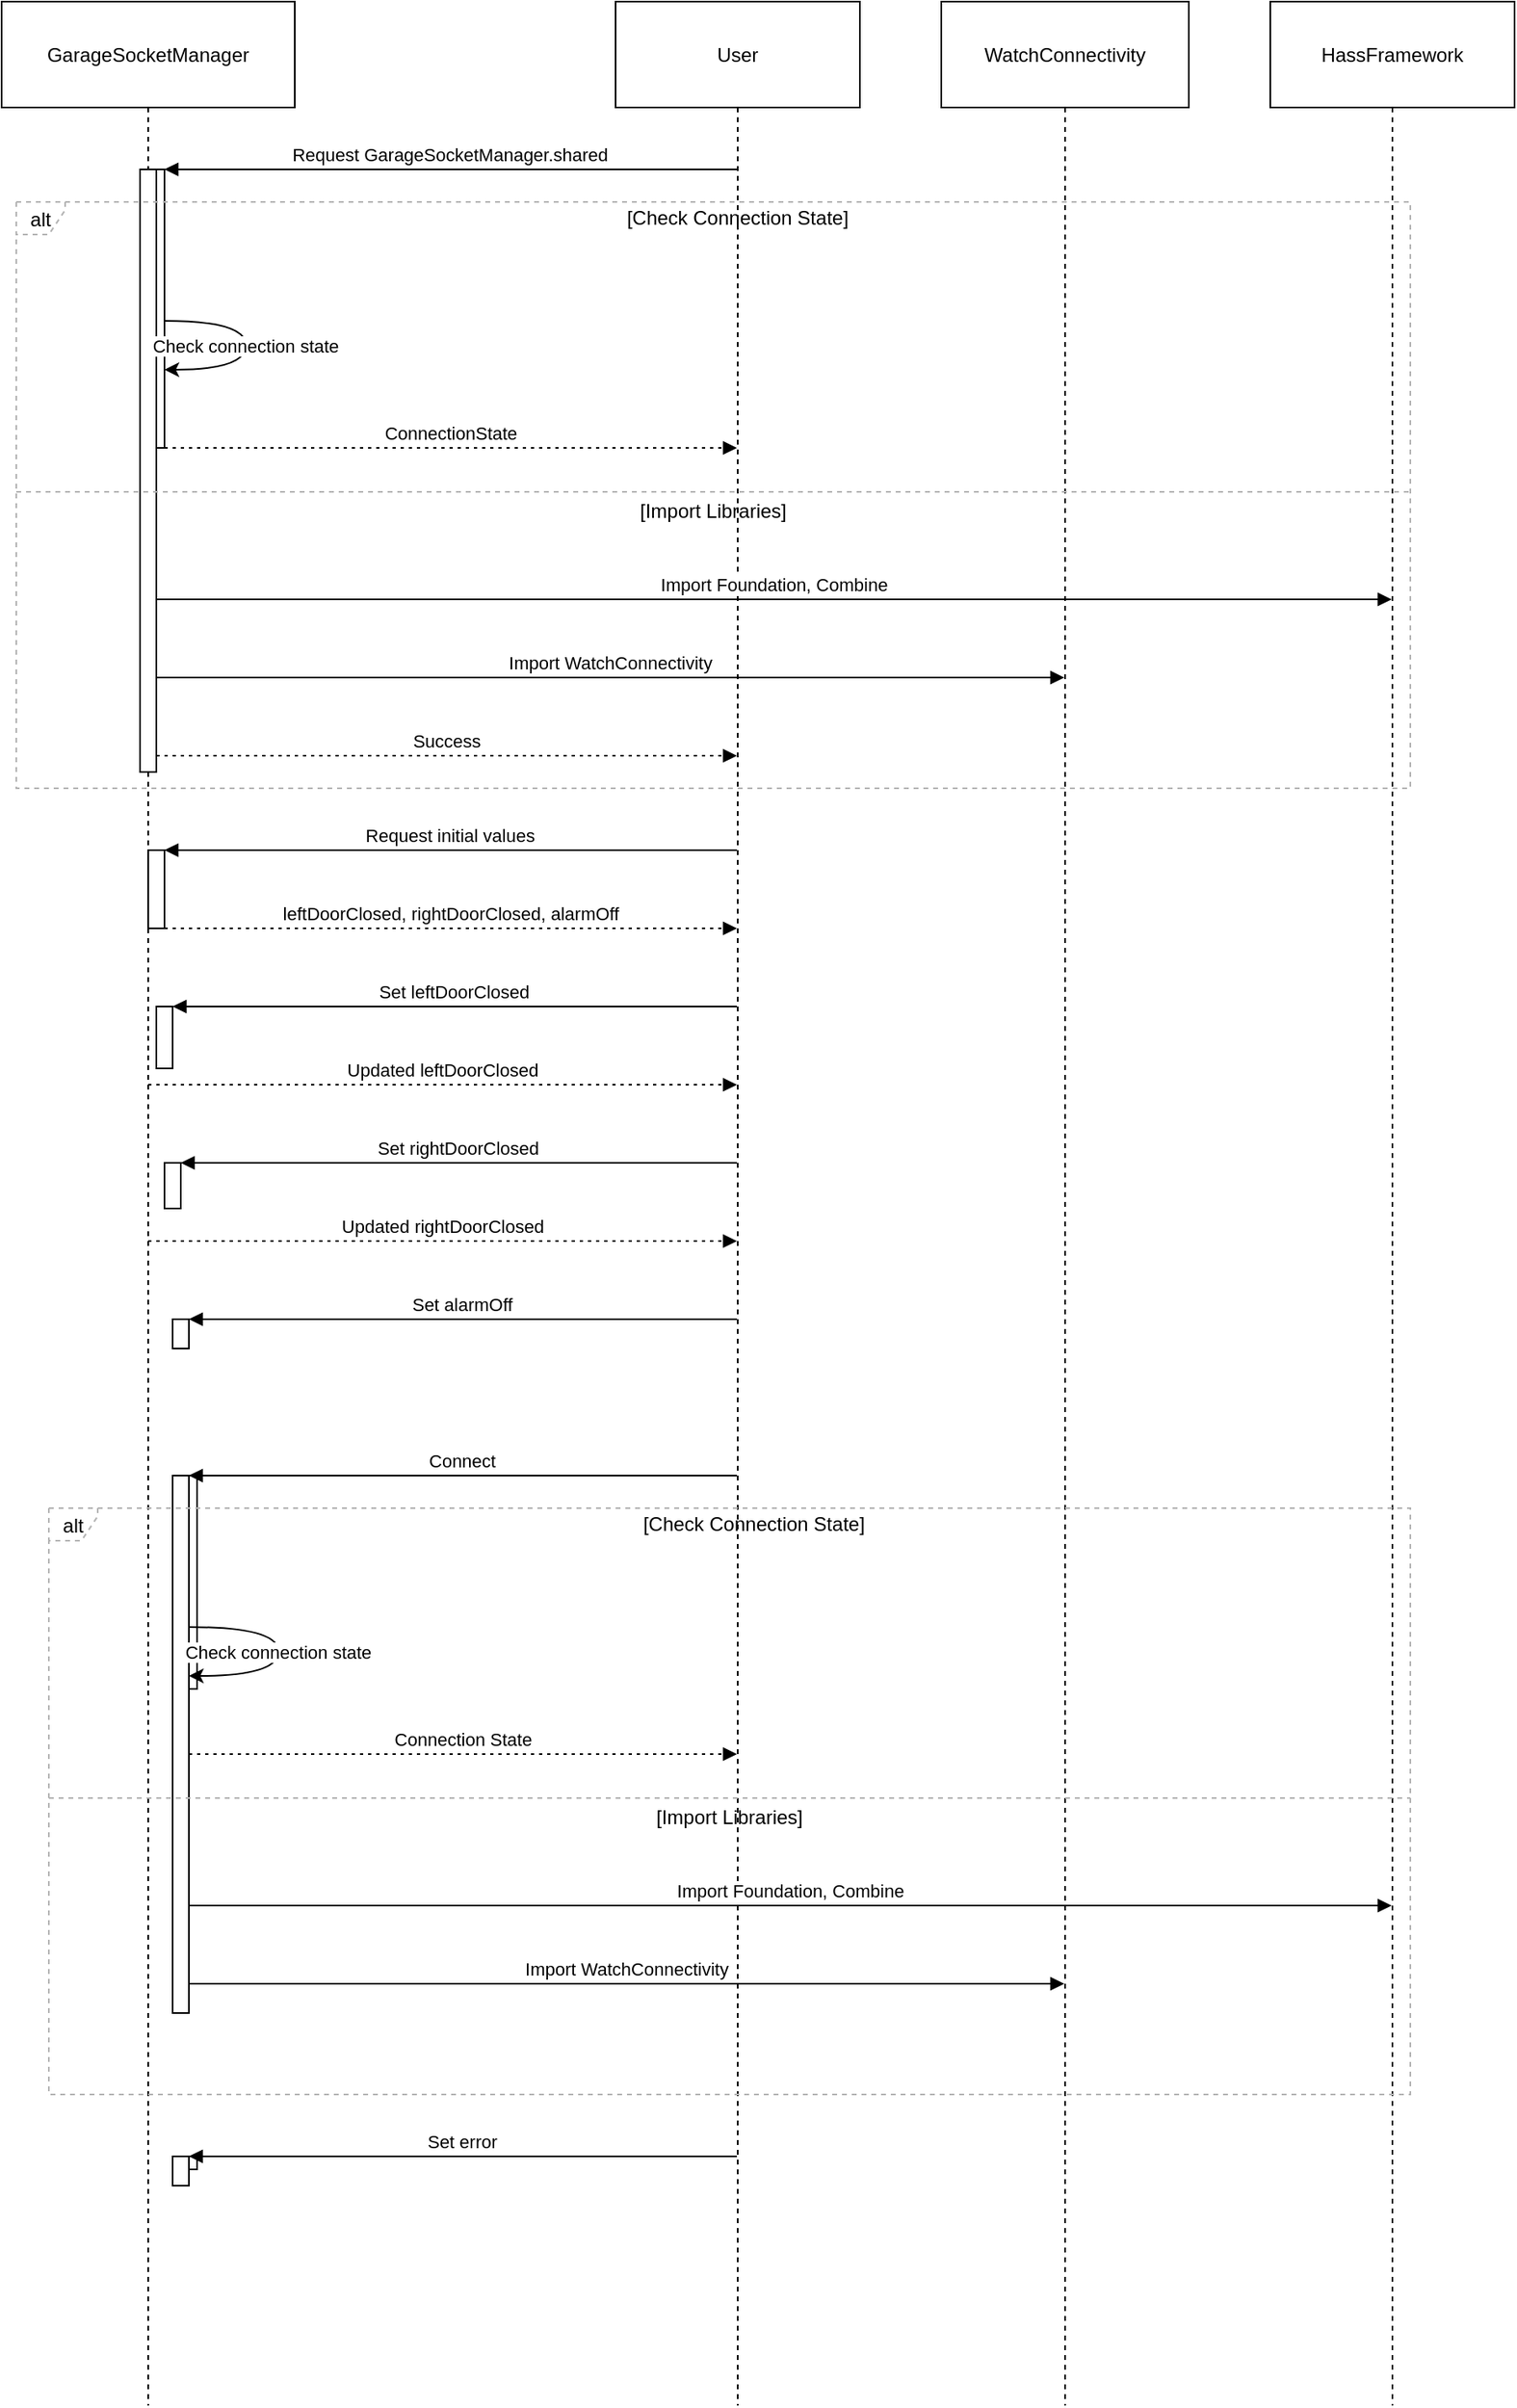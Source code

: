 <mxfile version="22.1.16" type="github">
  <diagram name="Page-1" id="GJYkF7m3FggojSkFmTZb">
    <mxGraphModel>
      <root>
        <mxCell id="0" />
        <mxCell id="1" parent="0" />
        <mxCell id="2" value="GarageSocketManager" style="shape=umlLifeline;perimeter=lifelinePerimeter;whiteSpace=wrap;container=1;dropTarget=0;collapsible=0;recursiveResize=0;outlineConnect=0;portConstraint=eastwest;newEdgeStyle={&quot;edgeStyle&quot;:&quot;elbowEdgeStyle&quot;,&quot;elbow&quot;:&quot;vertical&quot;,&quot;curved&quot;:0,&quot;rounded&quot;:0};size=65;" vertex="1" parent="1">
          <mxGeometry width="180" height="1476" as="geometry" />
        </mxCell>
        <mxCell id="6" value="" style="points=[];perimeter=orthogonalPerimeter;outlineConnect=0;targetShapes=umlLifeline;portConstraint=eastwest;newEdgeStyle={&quot;edgeStyle&quot;:&quot;elbowEdgeStyle&quot;,&quot;elbow&quot;:&quot;vertical&quot;,&quot;curved&quot;:0,&quot;rounded&quot;:0}" vertex="1" parent="2">
          <mxGeometry x="90" y="103" width="10" height="171" as="geometry" />
        </mxCell>
        <mxCell id="7" value="" style="points=[];perimeter=orthogonalPerimeter;outlineConnect=0;targetShapes=umlLifeline;portConstraint=eastwest;newEdgeStyle={&quot;edgeStyle&quot;:&quot;elbowEdgeStyle&quot;,&quot;elbow&quot;:&quot;vertical&quot;,&quot;curved&quot;:0,&quot;rounded&quot;:0}" vertex="1" parent="2">
          <mxGeometry x="85" y="103" width="10" height="370" as="geometry" />
        </mxCell>
        <mxCell id="8" value="" style="points=[];perimeter=orthogonalPerimeter;outlineConnect=0;targetShapes=umlLifeline;portConstraint=eastwest;newEdgeStyle={&quot;edgeStyle&quot;:&quot;elbowEdgeStyle&quot;,&quot;elbow&quot;:&quot;vertical&quot;,&quot;curved&quot;:0,&quot;rounded&quot;:0}" vertex="1" parent="2">
          <mxGeometry x="90" y="521" width="10" height="48" as="geometry" />
        </mxCell>
        <mxCell id="9" value="" style="points=[];perimeter=orthogonalPerimeter;outlineConnect=0;targetShapes=umlLifeline;portConstraint=eastwest;newEdgeStyle={&quot;edgeStyle&quot;:&quot;elbowEdgeStyle&quot;,&quot;elbow&quot;:&quot;vertical&quot;,&quot;curved&quot;:0,&quot;rounded&quot;:0}" vertex="1" parent="2">
          <mxGeometry x="95" y="617" width="10" height="38" as="geometry" />
        </mxCell>
        <mxCell id="10" value="" style="points=[];perimeter=orthogonalPerimeter;outlineConnect=0;targetShapes=umlLifeline;portConstraint=eastwest;newEdgeStyle={&quot;edgeStyle&quot;:&quot;elbowEdgeStyle&quot;,&quot;elbow&quot;:&quot;vertical&quot;,&quot;curved&quot;:0,&quot;rounded&quot;:0}" vertex="1" parent="2">
          <mxGeometry x="100" y="713" width="10" height="28" as="geometry" />
        </mxCell>
        <mxCell id="11" value="" style="points=[];perimeter=orthogonalPerimeter;outlineConnect=0;targetShapes=umlLifeline;portConstraint=eastwest;newEdgeStyle={&quot;edgeStyle&quot;:&quot;elbowEdgeStyle&quot;,&quot;elbow&quot;:&quot;vertical&quot;,&quot;curved&quot;:0,&quot;rounded&quot;:0}" vertex="1" parent="2">
          <mxGeometry x="105" y="809" width="10" height="18" as="geometry" />
        </mxCell>
        <mxCell id="12" value="" style="points=[];perimeter=orthogonalPerimeter;outlineConnect=0;targetShapes=umlLifeline;portConstraint=eastwest;newEdgeStyle={&quot;edgeStyle&quot;:&quot;elbowEdgeStyle&quot;,&quot;elbow&quot;:&quot;vertical&quot;,&quot;curved&quot;:0,&quot;rounded&quot;:0}" vertex="1" parent="2">
          <mxGeometry x="110" y="905" width="10" height="131" as="geometry" />
        </mxCell>
        <mxCell id="13" value="" style="points=[];perimeter=orthogonalPerimeter;outlineConnect=0;targetShapes=umlLifeline;portConstraint=eastwest;newEdgeStyle={&quot;edgeStyle&quot;:&quot;elbowEdgeStyle&quot;,&quot;elbow&quot;:&quot;vertical&quot;,&quot;curved&quot;:0,&quot;rounded&quot;:0}" vertex="1" parent="2">
          <mxGeometry x="105" y="905" width="10" height="330" as="geometry" />
        </mxCell>
        <mxCell id="14" value="" style="points=[];perimeter=orthogonalPerimeter;outlineConnect=0;targetShapes=umlLifeline;portConstraint=eastwest;newEdgeStyle={&quot;edgeStyle&quot;:&quot;elbowEdgeStyle&quot;,&quot;elbow&quot;:&quot;vertical&quot;,&quot;curved&quot;:0,&quot;rounded&quot;:0}" vertex="1" parent="2">
          <mxGeometry x="110" y="1323" width="10" height="8" as="geometry" />
        </mxCell>
        <mxCell id="15" value="" style="points=[];perimeter=orthogonalPerimeter;outlineConnect=0;targetShapes=umlLifeline;portConstraint=eastwest;newEdgeStyle={&quot;edgeStyle&quot;:&quot;elbowEdgeStyle&quot;,&quot;elbow&quot;:&quot;vertical&quot;,&quot;curved&quot;:0,&quot;rounded&quot;:0}" vertex="1" parent="2">
          <mxGeometry x="105" y="1323" width="10" height="18" as="geometry" />
        </mxCell>
        <mxCell id="3" value="User" style="shape=umlLifeline;perimeter=lifelinePerimeter;whiteSpace=wrap;container=1;dropTarget=0;collapsible=0;recursiveResize=0;outlineConnect=0;portConstraint=eastwest;newEdgeStyle={&quot;edgeStyle&quot;:&quot;elbowEdgeStyle&quot;,&quot;elbow&quot;:&quot;vertical&quot;,&quot;curved&quot;:0,&quot;rounded&quot;:0};size=65;" vertex="1" parent="1">
          <mxGeometry x="377" width="150" height="1476" as="geometry" />
        </mxCell>
        <mxCell id="4" value="WatchConnectivity" style="shape=umlLifeline;perimeter=lifelinePerimeter;whiteSpace=wrap;container=1;dropTarget=0;collapsible=0;recursiveResize=0;outlineConnect=0;portConstraint=eastwest;newEdgeStyle={&quot;edgeStyle&quot;:&quot;elbowEdgeStyle&quot;,&quot;elbow&quot;:&quot;vertical&quot;,&quot;curved&quot;:0,&quot;rounded&quot;:0};size=65;" vertex="1" parent="1">
          <mxGeometry x="577" width="152" height="1476" as="geometry" />
        </mxCell>
        <mxCell id="5" value="HassFramework" style="shape=umlLifeline;perimeter=lifelinePerimeter;whiteSpace=wrap;container=1;dropTarget=0;collapsible=0;recursiveResize=0;outlineConnect=0;portConstraint=eastwest;newEdgeStyle={&quot;edgeStyle&quot;:&quot;elbowEdgeStyle&quot;,&quot;elbow&quot;:&quot;vertical&quot;,&quot;curved&quot;:0,&quot;rounded&quot;:0};size=65;" vertex="1" parent="1">
          <mxGeometry x="779" width="150" height="1476" as="geometry" />
        </mxCell>
        <mxCell id="16" value="alt" style="shape=umlFrame;dashed=1;pointerEvents=0;dropTarget=0;strokeColor=#B3B3B3;height=20;width=30" vertex="1" parent="1">
          <mxGeometry x="9" y="123" width="856" height="360" as="geometry" />
        </mxCell>
        <mxCell id="17" value="[Check Connection State]" style="text;strokeColor=none;fillColor=none;align=center;verticalAlign=middle;whiteSpace=wrap;" vertex="1" parent="16">
          <mxGeometry x="30" width="826" height="20" as="geometry" />
        </mxCell>
        <mxCell id="18" value="[Import Libraries]" style="shape=line;dashed=1;whiteSpace=wrap;verticalAlign=top;labelPosition=center;verticalLabelPosition=middle;align=center;strokeColor=#B3B3B3;" vertex="1" parent="16">
          <mxGeometry y="176" width="856" height="4" as="geometry" />
        </mxCell>
        <mxCell id="19" value="alt" style="shape=umlFrame;dashed=1;pointerEvents=0;dropTarget=0;strokeColor=#B3B3B3;height=20;width=30" vertex="1" parent="1">
          <mxGeometry x="29" y="925" width="836" height="360" as="geometry" />
        </mxCell>
        <mxCell id="20" value="[Check Connection State]" style="text;strokeColor=none;fillColor=none;align=center;verticalAlign=middle;whiteSpace=wrap;" vertex="1" parent="19">
          <mxGeometry x="30" width="806" height="20" as="geometry" />
        </mxCell>
        <mxCell id="21" value="[Import Libraries]" style="shape=line;dashed=1;whiteSpace=wrap;verticalAlign=top;labelPosition=center;verticalLabelPosition=middle;align=center;strokeColor=#B3B3B3;" vertex="1" parent="19">
          <mxGeometry y="176" width="836" height="4" as="geometry" />
        </mxCell>
        <mxCell id="22" value="Request GarageSocketManager.shared" style="verticalAlign=bottom;endArrow=block;edgeStyle=elbowEdgeStyle;elbow=vertical;curved=0;rounded=0;" edge="1" parent="1" source="3" target="6">
          <mxGeometry relative="1" as="geometry">
            <Array as="points">
              <mxPoint x="281" y="103" />
            </Array>
          </mxGeometry>
        </mxCell>
        <mxCell id="23" value="Check connection state" style="curved=1;" edge="1" parent="1" source="6" target="6">
          <mxGeometry relative="1" as="geometry">
            <Array as="points">
              <mxPoint x="150" y="196" />
              <mxPoint x="150" y="226" />
            </Array>
          </mxGeometry>
        </mxCell>
        <mxCell id="24" value="ConnectionState" style="verticalAlign=bottom;endArrow=block;edgeStyle=elbowEdgeStyle;elbow=vertical;curved=0;rounded=0;dashed=1;dashPattern=2 3;" edge="1" parent="1" source="6" target="3">
          <mxGeometry relative="1" as="geometry">
            <Array as="points">
              <mxPoint x="286" y="274" />
            </Array>
          </mxGeometry>
        </mxCell>
        <mxCell id="25" value="Import Foundation, Combine" style="verticalAlign=bottom;endArrow=block;edgeStyle=elbowEdgeStyle;elbow=vertical;curved=0;rounded=0;" edge="1" parent="1" source="7" target="5">
          <mxGeometry relative="1" as="geometry">
            <Array as="points">
              <mxPoint x="485" y="367" />
            </Array>
          </mxGeometry>
        </mxCell>
        <mxCell id="26" value="Import WatchConnectivity" style="verticalAlign=bottom;endArrow=block;edgeStyle=elbowEdgeStyle;elbow=vertical;curved=0;rounded=0;" edge="1" parent="1" source="7" target="4">
          <mxGeometry relative="1" as="geometry">
            <Array as="points">
              <mxPoint x="384" y="415" />
            </Array>
          </mxGeometry>
        </mxCell>
        <mxCell id="27" value="Success" style="verticalAlign=bottom;endArrow=block;edgeStyle=elbowEdgeStyle;elbow=vertical;curved=0;rounded=0;dashed=1;dashPattern=2 3;" edge="1" parent="1" source="7" target="3">
          <mxGeometry relative="1" as="geometry">
            <Array as="points">
              <mxPoint x="284" y="463" />
            </Array>
          </mxGeometry>
        </mxCell>
        <mxCell id="28" value="Request initial values" style="verticalAlign=bottom;endArrow=block;edgeStyle=elbowEdgeStyle;elbow=vertical;curved=0;rounded=0;" edge="1" parent="1" source="3" target="8">
          <mxGeometry relative="1" as="geometry">
            <Array as="points">
              <mxPoint x="281" y="521" />
            </Array>
          </mxGeometry>
        </mxCell>
        <mxCell id="29" value="leftDoorClosed, rightDoorClosed, alarmOff" style="verticalAlign=bottom;endArrow=block;edgeStyle=elbowEdgeStyle;elbow=vertical;curved=0;rounded=0;dashed=1;dashPattern=2 3;" edge="1" parent="1" source="8" target="3">
          <mxGeometry relative="1" as="geometry">
            <Array as="points">
              <mxPoint x="286" y="569" />
            </Array>
          </mxGeometry>
        </mxCell>
        <mxCell id="30" value="Set leftDoorClosed" style="verticalAlign=bottom;endArrow=block;edgeStyle=elbowEdgeStyle;elbow=vertical;curved=0;rounded=0;" edge="1" parent="1" source="3" target="9">
          <mxGeometry relative="1" as="geometry">
            <Array as="points">
              <mxPoint x="284" y="617" />
            </Array>
          </mxGeometry>
        </mxCell>
        <mxCell id="31" value="Updated leftDoorClosed" style="verticalAlign=bottom;endArrow=block;edgeStyle=elbowEdgeStyle;elbow=vertical;curved=0;rounded=0;dashed=1;dashPattern=2 3;" edge="1" parent="1" source="2" target="3">
          <mxGeometry relative="1" as="geometry">
            <Array as="points">
              <mxPoint x="289" y="665" />
            </Array>
          </mxGeometry>
        </mxCell>
        <mxCell id="32" value="Set rightDoorClosed" style="verticalAlign=bottom;endArrow=block;edgeStyle=elbowEdgeStyle;elbow=vertical;curved=0;rounded=0;" edge="1" parent="1" source="3" target="10">
          <mxGeometry relative="1" as="geometry">
            <Array as="points">
              <mxPoint x="286" y="713" />
            </Array>
          </mxGeometry>
        </mxCell>
        <mxCell id="33" value="Updated rightDoorClosed" style="verticalAlign=bottom;endArrow=block;edgeStyle=elbowEdgeStyle;elbow=vertical;curved=0;rounded=0;dashed=1;dashPattern=2 3;" edge="1" parent="1" source="2" target="3">
          <mxGeometry relative="1" as="geometry">
            <Array as="points">
              <mxPoint x="291" y="761" />
            </Array>
          </mxGeometry>
        </mxCell>
        <mxCell id="34" value="Set alarmOff" style="verticalAlign=bottom;endArrow=block;edgeStyle=elbowEdgeStyle;elbow=vertical;curved=0;rounded=0;" edge="1" parent="1" source="3" target="11">
          <mxGeometry relative="1" as="geometry">
            <Array as="points">
              <mxPoint x="289" y="809" />
            </Array>
          </mxGeometry>
        </mxCell>
        <mxCell id="35" value="Updated alarmOff" style="verticalAlign=bottom;endArrow=block;edgeStyle=elbowEdgeStyle;elbow=vertical;curved=0;rounded=0;dashed=1;dashPattern=2 3;" edge="1" parent="1" target="3">
          <mxGeometry relative="1" as="geometry">
            <Array as="points">
              <mxPoint x="294" y="857" />
            </Array>
          </mxGeometry>
        </mxCell>
        <mxCell id="36" value="Connect" style="verticalAlign=bottom;endArrow=block;edgeStyle=elbowEdgeStyle;elbow=vertical;curved=0;rounded=0;" edge="1" parent="1" source="3" target="13">
          <mxGeometry relative="1" as="geometry">
            <Array as="points">
              <mxPoint x="291" y="905" />
            </Array>
          </mxGeometry>
        </mxCell>
        <mxCell id="37" value="Check connection state" style="curved=1;" edge="1" parent="1" source="13" target="13">
          <mxGeometry relative="1" as="geometry">
            <Array as="points">
              <mxPoint x="170" y="998" />
              <mxPoint x="170" y="1028" />
            </Array>
          </mxGeometry>
        </mxCell>
        <mxCell id="38" value="Connection State" style="verticalAlign=bottom;endArrow=block;edgeStyle=elbowEdgeStyle;elbow=vertical;curved=0;rounded=0;dashed=1;dashPattern=2 3;" edge="1" parent="1" source="13" target="3">
          <mxGeometry relative="1" as="geometry">
            <Array as="points">
              <mxPoint x="296" y="1076" />
            </Array>
          </mxGeometry>
        </mxCell>
        <mxCell id="39" value="Import Foundation, Combine" style="verticalAlign=bottom;endArrow=block;edgeStyle=elbowEdgeStyle;elbow=vertical;curved=0;rounded=0;" edge="1" parent="1" source="13" target="5">
          <mxGeometry relative="1" as="geometry">
            <Array as="points">
              <mxPoint x="495" y="1169" />
            </Array>
          </mxGeometry>
        </mxCell>
        <mxCell id="40" value="Import WatchConnectivity" style="verticalAlign=bottom;endArrow=block;edgeStyle=elbowEdgeStyle;elbow=vertical;curved=0;rounded=0;" edge="1" parent="1" source="13" target="4">
          <mxGeometry relative="1" as="geometry">
            <Array as="points">
              <mxPoint x="394" y="1217" />
            </Array>
          </mxGeometry>
        </mxCell>
        <mxCell id="41" value="Success" style="verticalAlign=bottom;endArrow=block;edgeStyle=elbowEdgeStyle;elbow=vertical;curved=0;rounded=0;dashed=1;dashPattern=2 3;" edge="1" parent="1" target="3">
          <mxGeometry relative="1" as="geometry">
            <Array as="points">
              <mxPoint x="294" y="1265" />
            </Array>
          </mxGeometry>
        </mxCell>
        <mxCell id="42" value="Set error" style="verticalAlign=bottom;endArrow=block;edgeStyle=elbowEdgeStyle;elbow=vertical;curved=0;rounded=0;" edge="1" parent="1" source="3" target="15">
          <mxGeometry relative="1" as="geometry">
            <Array as="points">
              <mxPoint x="291" y="1323" />
            </Array>
          </mxGeometry>
        </mxCell>
        <mxCell id="43" value="Updated error" style="verticalAlign=bottom;endArrow=block;edgeStyle=elbowEdgeStyle;elbow=vertical;curved=0;rounded=0;dashed=1;dashPattern=2 3;" edge="1" parent="1" target="3">
          <mxGeometry relative="1" as="geometry">
            <Array as="points">
              <mxPoint x="296" y="1371" />
            </Array>
          </mxGeometry>
        </mxCell>
      </root>
    </mxGraphModel>
  </diagram>
</mxfile>
